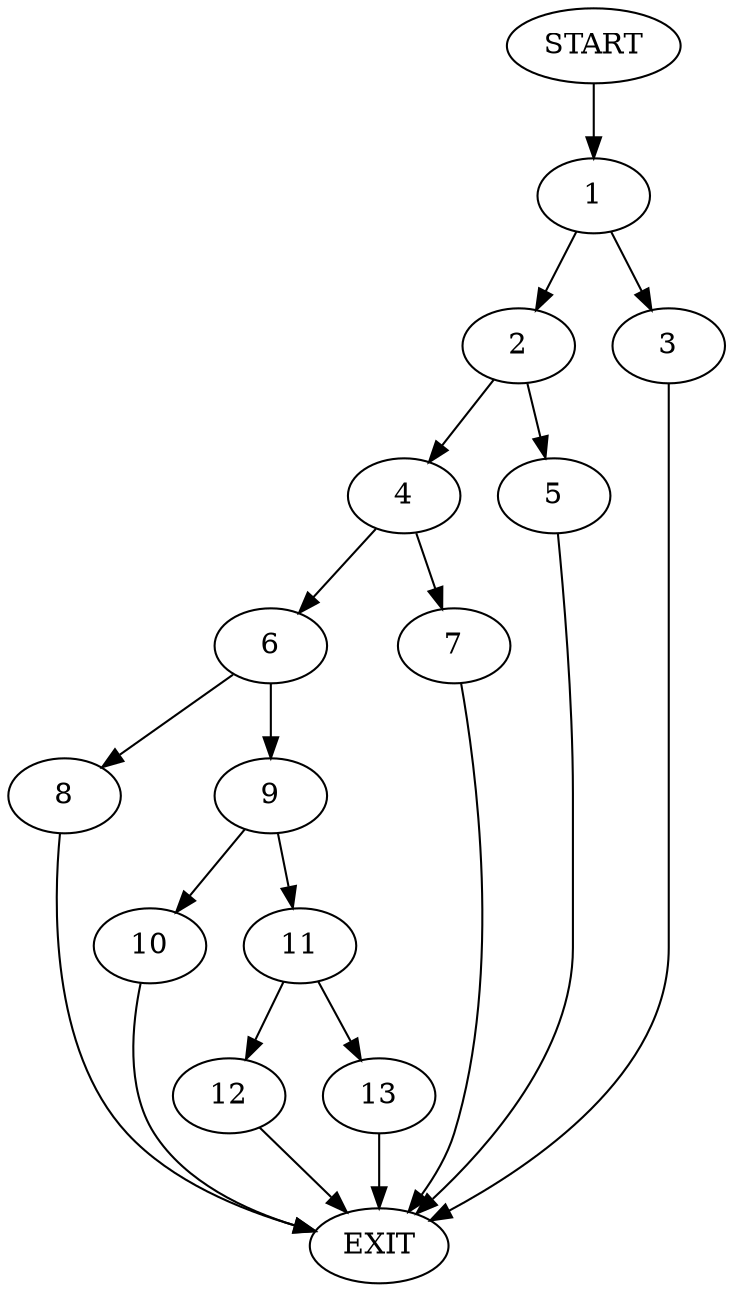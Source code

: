 digraph {
0 [label="START"]
14 [label="EXIT"]
0 -> 1
1 -> 2
1 -> 3
2 -> 4
2 -> 5
3 -> 14
4 -> 6
4 -> 7
5 -> 14
7 -> 14
6 -> 8
6 -> 9
8 -> 14
9 -> 10
9 -> 11
10 -> 14
11 -> 12
11 -> 13
13 -> 14
12 -> 14
}
